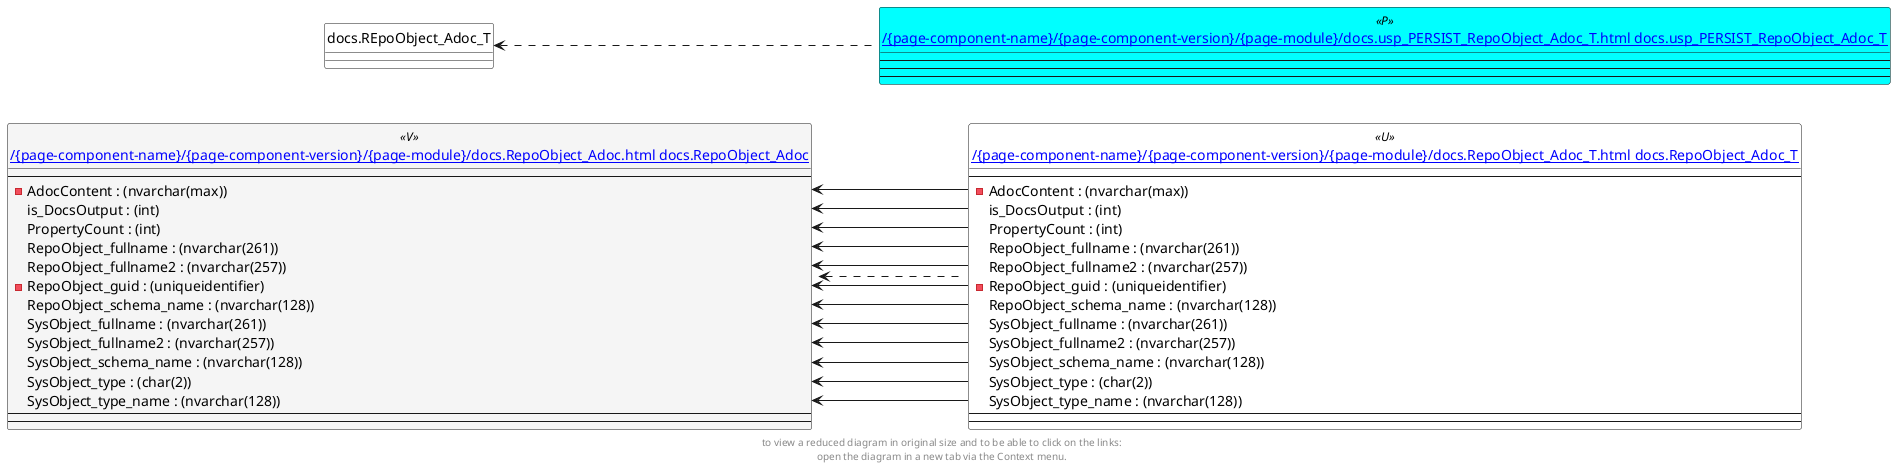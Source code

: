 @startuml
left to right direction
'top to bottom direction
hide circle
'avoide "." issues:
set namespaceSeparator none


skinparam class {
  BackgroundColor White
  BackgroundColor<<FN>> Yellow
  BackgroundColor<<FS>> Yellow
  BackgroundColor<<FT>> LightGray
  BackgroundColor<<IF>> Yellow
  BackgroundColor<<IS>> Yellow
  BackgroundColor<<P>> Aqua
  BackgroundColor<<PC>> Aqua
  BackgroundColor<<SN>> Yellow
  BackgroundColor<<SO>> SlateBlue
  BackgroundColor<<TF>> LightGray
  BackgroundColor<<TR>> Tomato
  BackgroundColor<<U>> White
  BackgroundColor<<V>> WhiteSmoke
  BackgroundColor<<X>> Aqua
}


entity "[[{site-url}/{page-component-name}/{page-component-version}/{page-module}/docs.RepoObject_Adoc.html docs.RepoObject_Adoc]]" as docs.RepoObject_Adoc << V >> {
  --
  - AdocContent : (nvarchar(max))
  is_DocsOutput : (int)
  PropertyCount : (int)
  RepoObject_fullname : (nvarchar(261))
  RepoObject_fullname2 : (nvarchar(257))
  - RepoObject_guid : (uniqueidentifier)
  RepoObject_schema_name : (nvarchar(128))
  SysObject_fullname : (nvarchar(261))
  SysObject_fullname2 : (nvarchar(257))
  SysObject_schema_name : (nvarchar(128))
  SysObject_type : (char(2))
  SysObject_type_name : (nvarchar(128))
  --
  --
}

entity "[[{site-url}/{page-component-name}/{page-component-version}/{page-module}/docs.RepoObject_Adoc_T.html docs.RepoObject_Adoc_T]]" as docs.RepoObject_Adoc_T << U >> {
  --
  - AdocContent : (nvarchar(max))
  is_DocsOutput : (int)
  PropertyCount : (int)
  RepoObject_fullname : (nvarchar(261))
  RepoObject_fullname2 : (nvarchar(257))
  - RepoObject_guid : (uniqueidentifier)
  RepoObject_schema_name : (nvarchar(128))
  SysObject_fullname : (nvarchar(261))
  SysObject_fullname2 : (nvarchar(257))
  SysObject_schema_name : (nvarchar(128))
  SysObject_type : (char(2))
  SysObject_type_name : (nvarchar(128))
  --
  --
}

entity "[[{site-url}/{page-component-name}/{page-component-version}/{page-module}/docs.usp_PERSIST_RepoObject_Adoc_T.html docs.usp_PERSIST_RepoObject_Adoc_T]]" as docs.usp_PERSIST_RepoObject_Adoc_T << P >> {
  --
  --
  --
}

docs.RepoObject_Adoc <.. docs.RepoObject_Adoc_T
docs.REpoObject_Adoc_T <.. docs.usp_PERSIST_RepoObject_Adoc_T
docs.RepoObject_Adoc::AdocContent <-- docs.RepoObject_Adoc_T::AdocContent
docs.RepoObject_Adoc::is_DocsOutput <-- docs.RepoObject_Adoc_T::is_DocsOutput
docs.RepoObject_Adoc::PropertyCount <-- docs.RepoObject_Adoc_T::PropertyCount
docs.RepoObject_Adoc::RepoObject_fullname <-- docs.RepoObject_Adoc_T::RepoObject_fullname
docs.RepoObject_Adoc::RepoObject_fullname2 <-- docs.RepoObject_Adoc_T::RepoObject_fullname2
docs.RepoObject_Adoc::RepoObject_guid <-- docs.RepoObject_Adoc_T::RepoObject_guid
docs.RepoObject_Adoc::RepoObject_schema_name <-- docs.RepoObject_Adoc_T::RepoObject_schema_name
docs.RepoObject_Adoc::SysObject_fullname <-- docs.RepoObject_Adoc_T::SysObject_fullname
docs.RepoObject_Adoc::SysObject_fullname2 <-- docs.RepoObject_Adoc_T::SysObject_fullname2
docs.RepoObject_Adoc::SysObject_schema_name <-- docs.RepoObject_Adoc_T::SysObject_schema_name
docs.RepoObject_Adoc::SysObject_type <-- docs.RepoObject_Adoc_T::SysObject_type
docs.RepoObject_Adoc::SysObject_type_name <-- docs.RepoObject_Adoc_T::SysObject_type_name
footer
to view a reduced diagram in original size and to be able to click on the links:
open the diagram in a new tab via the Context menu.
end footer

@enduml

